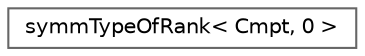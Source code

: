 digraph "Graphical Class Hierarchy"
{
 // LATEX_PDF_SIZE
  bgcolor="transparent";
  edge [fontname=Helvetica,fontsize=10,labelfontname=Helvetica,labelfontsize=10];
  node [fontname=Helvetica,fontsize=10,shape=box,height=0.2,width=0.4];
  rankdir="LR";
  Node0 [id="Node000000",label="symmTypeOfRank\< Cmpt, 0 \>",height=0.2,width=0.4,color="grey40", fillcolor="white", style="filled",URL="$classFoam_1_1symmTypeOfRank_3_01Cmpt_00_010_01_4.html",tooltip=" "];
}
